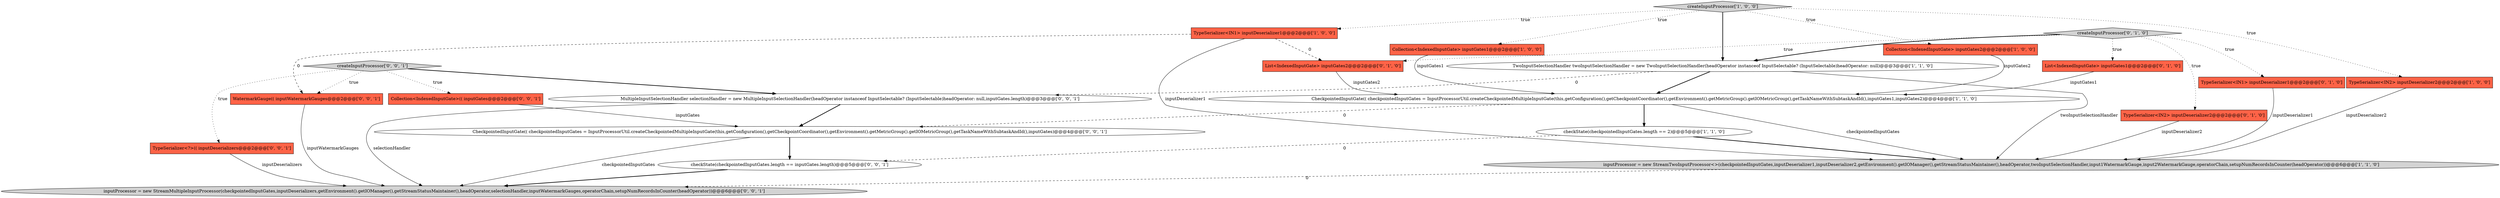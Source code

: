 digraph {
0 [style = filled, label = "Collection<IndexedInputGate> inputGates1@@@2@@@['1', '0', '0']", fillcolor = tomato, shape = box image = "AAA0AAABBB1BBB"];
8 [style = filled, label = "checkState(checkpointedInputGates.length == 2)@@@5@@@['1', '1', '0']", fillcolor = white, shape = ellipse image = "AAA0AAABBB1BBB"];
6 [style = filled, label = "TypeSerializer<IN1> inputDeserializer1@@@2@@@['1', '0', '0']", fillcolor = tomato, shape = box image = "AAA1AAABBB1BBB"];
2 [style = filled, label = "Collection<IndexedInputGate> inputGates2@@@2@@@['1', '0', '0']", fillcolor = tomato, shape = box image = "AAA0AAABBB1BBB"];
7 [style = filled, label = "createInputProcessor['1', '0', '0']", fillcolor = lightgray, shape = diamond image = "AAA0AAABBB1BBB"];
1 [style = filled, label = "TwoInputSelectionHandler twoInputSelectionHandler = new TwoInputSelectionHandler(headOperator instanceof InputSelectable? (InputSelectable)headOperator: null)@@@3@@@['1', '1', '0']", fillcolor = white, shape = ellipse image = "AAA0AAABBB1BBB"];
20 [style = filled, label = "CheckpointedInputGate(( checkpointedInputGates = InputProcessorUtil.createCheckpointedMultipleInputGate(this,getConfiguration(),getCheckpointCoordinator(),getEnvironment().getMetricGroup().getIOMetricGroup(),getTaskNameWithSubtaskAndId(),inputGates)@@@4@@@['0', '0', '1']", fillcolor = white, shape = ellipse image = "AAA0AAABBB3BBB"];
13 [style = filled, label = "List<IndexedInputGate> inputGates2@@@2@@@['0', '1', '0']", fillcolor = tomato, shape = box image = "AAA1AAABBB2BBB"];
18 [style = filled, label = "Collection<IndexedInputGate>(( inputGates@@@2@@@['0', '0', '1']", fillcolor = tomato, shape = box image = "AAA0AAABBB3BBB"];
5 [style = filled, label = "TypeSerializer<IN2> inputDeserializer2@@@2@@@['1', '0', '0']", fillcolor = tomato, shape = box image = "AAA0AAABBB1BBB"];
17 [style = filled, label = "createInputProcessor['0', '0', '1']", fillcolor = lightgray, shape = diamond image = "AAA0AAABBB3BBB"];
16 [style = filled, label = "MultipleInputSelectionHandler selectionHandler = new MultipleInputSelectionHandler(headOperator instanceof InputSelectable? (InputSelectable)headOperator: null,inputGates.length)@@@3@@@['0', '0', '1']", fillcolor = white, shape = ellipse image = "AAA0AAABBB3BBB"];
10 [style = filled, label = "TypeSerializer<IN2> inputDeserializer2@@@2@@@['0', '1', '0']", fillcolor = tomato, shape = box image = "AAA0AAABBB2BBB"];
19 [style = filled, label = "TypeSerializer<?>(( inputDeserializers@@@2@@@['0', '0', '1']", fillcolor = tomato, shape = box image = "AAA0AAABBB3BBB"];
3 [style = filled, label = "CheckpointedInputGate(( checkpointedInputGates = InputProcessorUtil.createCheckpointedMultipleInputGate(this,getConfiguration(),getCheckpointCoordinator(),getEnvironment().getMetricGroup().getIOMetricGroup(),getTaskNameWithSubtaskAndId(),inputGates1,inputGates2)@@@4@@@['1', '1', '0']", fillcolor = white, shape = ellipse image = "AAA0AAABBB1BBB"];
14 [style = filled, label = "inputProcessor = new StreamMultipleInputProcessor(checkpointedInputGates,inputDeserializers,getEnvironment().getIOManager(),getStreamStatusMaintainer(),headOperator,selectionHandler,inputWatermarkGauges,operatorChain,setupNumRecordsInCounter(headOperator))@@@6@@@['0', '0', '1']", fillcolor = lightgray, shape = ellipse image = "AAA0AAABBB3BBB"];
15 [style = filled, label = "checkState(checkpointedInputGates.length == inputGates.length)@@@5@@@['0', '0', '1']", fillcolor = white, shape = ellipse image = "AAA0AAABBB3BBB"];
21 [style = filled, label = "WatermarkGauge(( inputWatermarkGauges@@@2@@@['0', '0', '1']", fillcolor = tomato, shape = box image = "AAA0AAABBB3BBB"];
11 [style = filled, label = "createInputProcessor['0', '1', '0']", fillcolor = lightgray, shape = diamond image = "AAA0AAABBB2BBB"];
12 [style = filled, label = "TypeSerializer<IN1> inputDeserializer1@@@2@@@['0', '1', '0']", fillcolor = tomato, shape = box image = "AAA0AAABBB2BBB"];
9 [style = filled, label = "List<IndexedInputGate> inputGates1@@@2@@@['0', '1', '0']", fillcolor = tomato, shape = box image = "AAA0AAABBB2BBB"];
4 [style = filled, label = "inputProcessor = new StreamTwoInputProcessor<>(checkpointedInputGates,inputDeserializer1,inputDeserializer2,getEnvironment().getIOManager(),getStreamStatusMaintainer(),headOperator,twoInputSelectionHandler,input1WatermarkGauge,input2WatermarkGauge,operatorChain,setupNumRecordsInCounter(headOperator))@@@6@@@['1', '1', '0']", fillcolor = lightgray, shape = ellipse image = "AAA0AAABBB1BBB"];
6->21 [style = dashed, label="0"];
7->2 [style = dotted, label="true"];
7->6 [style = dotted, label="true"];
7->1 [style = bold, label=""];
10->4 [style = solid, label="inputDeserializer2"];
15->14 [style = bold, label=""];
17->18 [style = dotted, label="true"];
11->1 [style = bold, label=""];
11->10 [style = dotted, label="true"];
8->15 [style = dashed, label="0"];
11->12 [style = dotted, label="true"];
1->3 [style = bold, label=""];
11->9 [style = dotted, label="true"];
11->13 [style = dotted, label="true"];
5->4 [style = solid, label="inputDeserializer2"];
7->0 [style = dotted, label="true"];
20->14 [style = solid, label="checkpointedInputGates"];
3->4 [style = solid, label="checkpointedInputGates"];
12->4 [style = solid, label="inputDeserializer1"];
6->4 [style = solid, label="inputDeserializer1"];
7->5 [style = dotted, label="true"];
0->3 [style = solid, label="inputGates1"];
13->3 [style = solid, label="inputGates2"];
6->13 [style = dashed, label="0"];
19->14 [style = solid, label="inputDeserializers"];
1->16 [style = dashed, label="0"];
21->14 [style = solid, label="inputWatermarkGauges"];
3->8 [style = bold, label=""];
2->3 [style = solid, label="inputGates2"];
3->20 [style = dashed, label="0"];
17->19 [style = dotted, label="true"];
4->14 [style = dashed, label="0"];
9->3 [style = solid, label="inputGates1"];
8->4 [style = bold, label=""];
17->21 [style = dotted, label="true"];
16->20 [style = bold, label=""];
20->15 [style = bold, label=""];
16->14 [style = solid, label="selectionHandler"];
17->16 [style = bold, label=""];
18->20 [style = solid, label="inputGates"];
1->4 [style = solid, label="twoInputSelectionHandler"];
}
